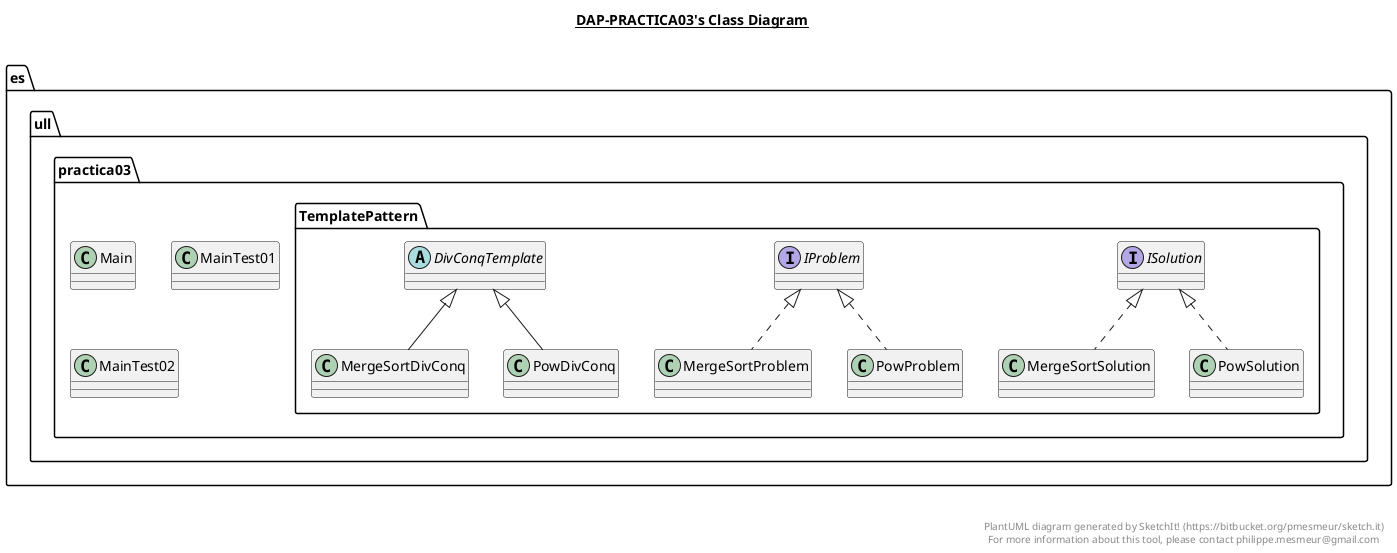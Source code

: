 @startuml

title __DAP-PRACTICA03's Class Diagram__\n

  namespace es.ull.practica03 {
    class es.ull.practica03.Main {
    }
  }
  

  namespace es.ull.practica03 {
    class es.ull.practica03.MainTest01 {
    }
  }
  

  namespace es.ull.practica03 {
    class es.ull.practica03.MainTest02 {
    }
  }
  

  namespace es.ull.practica03 {
    namespace TemplatePattern {
      abstract class es.ull.practica03.TemplatePattern.DivConqTemplate {
      }
    }
  }
  

  namespace es.ull.practica03 {
    namespace TemplatePattern {
      interface es.ull.practica03.TemplatePattern.IProblem {
      }
    }
  }
  

  namespace es.ull.practica03 {
    namespace TemplatePattern {
      interface es.ull.practica03.TemplatePattern.ISolution {
      }
    }
  }
  

  namespace es.ull.practica03 {
    namespace TemplatePattern {
      class es.ull.practica03.TemplatePattern.MergeSortDivConq {
      }
    }
  }
  

  namespace es.ull.practica03 {
    namespace TemplatePattern {
      class es.ull.practica03.TemplatePattern.MergeSortProblem {
      }
    }
  }
  

  namespace es.ull.practica03 {
    namespace TemplatePattern {
      class es.ull.practica03.TemplatePattern.MergeSortSolution {
      }
    }
  }
  

  namespace es.ull.practica03 {
    namespace TemplatePattern {
      class es.ull.practica03.TemplatePattern.PowDivConq {
      }
    }
  }
  

  namespace es.ull.practica03 {
    namespace TemplatePattern {
      class es.ull.practica03.TemplatePattern.PowProblem {
      }
    }
  }
  

  namespace es.ull.practica03 {
    namespace TemplatePattern {
      class es.ull.practica03.TemplatePattern.PowSolution {
      }
    }
  }
  

  es.ull.practica03.TemplatePattern.MergeSortDivConq -up-|> es.ull.practica03.TemplatePattern.DivConqTemplate
  es.ull.practica03.TemplatePattern.MergeSortProblem .up.|> es.ull.practica03.TemplatePattern.IProblem
  es.ull.practica03.TemplatePattern.MergeSortSolution .up.|> es.ull.practica03.TemplatePattern.ISolution
  es.ull.practica03.TemplatePattern.PowDivConq -up-|> es.ull.practica03.TemplatePattern.DivConqTemplate
  es.ull.practica03.TemplatePattern.PowProblem .up.|> es.ull.practica03.TemplatePattern.IProblem
  es.ull.practica03.TemplatePattern.PowSolution .up.|> es.ull.practica03.TemplatePattern.ISolution


right footer


PlantUML diagram generated by SketchIt! (https://bitbucket.org/pmesmeur/sketch.it)
For more information about this tool, please contact philippe.mesmeur@gmail.com
endfooter

@enduml
